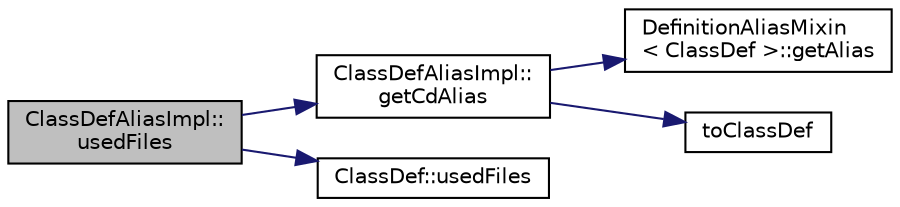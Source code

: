 digraph "ClassDefAliasImpl::usedFiles"
{
 // LATEX_PDF_SIZE
  edge [fontname="Helvetica",fontsize="10",labelfontname="Helvetica",labelfontsize="10"];
  node [fontname="Helvetica",fontsize="10",shape=record];
  rankdir="LR";
  Node1 [label="ClassDefAliasImpl::\lusedFiles",height=0.2,width=0.4,color="black", fillcolor="grey75", style="filled", fontcolor="black",tooltip=" "];
  Node1 -> Node2 [color="midnightblue",fontsize="10",style="solid"];
  Node2 [label="ClassDefAliasImpl::\lgetCdAlias",height=0.2,width=0.4,color="black", fillcolor="white", style="filled",URL="$classClassDefAliasImpl.html#ab1366e62ee0c1a0e917952eb62b3fcab",tooltip=" "];
  Node2 -> Node3 [color="midnightblue",fontsize="10",style="solid"];
  Node3 [label="DefinitionAliasMixin\l\< ClassDef \>::getAlias",height=0.2,width=0.4,color="black", fillcolor="white", style="filled",URL="$classDefinitionAliasMixin.html#a69970921105b4e7d6aebca0b297a9393",tooltip=" "];
  Node2 -> Node4 [color="midnightblue",fontsize="10",style="solid"];
  Node4 [label="toClassDef",height=0.2,width=0.4,color="black", fillcolor="white", style="filled",URL="$classdef_8cpp.html#ac7e9d22a4c24e745c1ab16d0af527da2",tooltip=" "];
  Node1 -> Node5 [color="midnightblue",fontsize="10",style="solid"];
  Node5 [label="ClassDef::usedFiles",height=0.2,width=0.4,color="black", fillcolor="white", style="filled",URL="$classClassDef.html#ab6ba54124ee74df07036e2473579264d",tooltip=" "];
}
